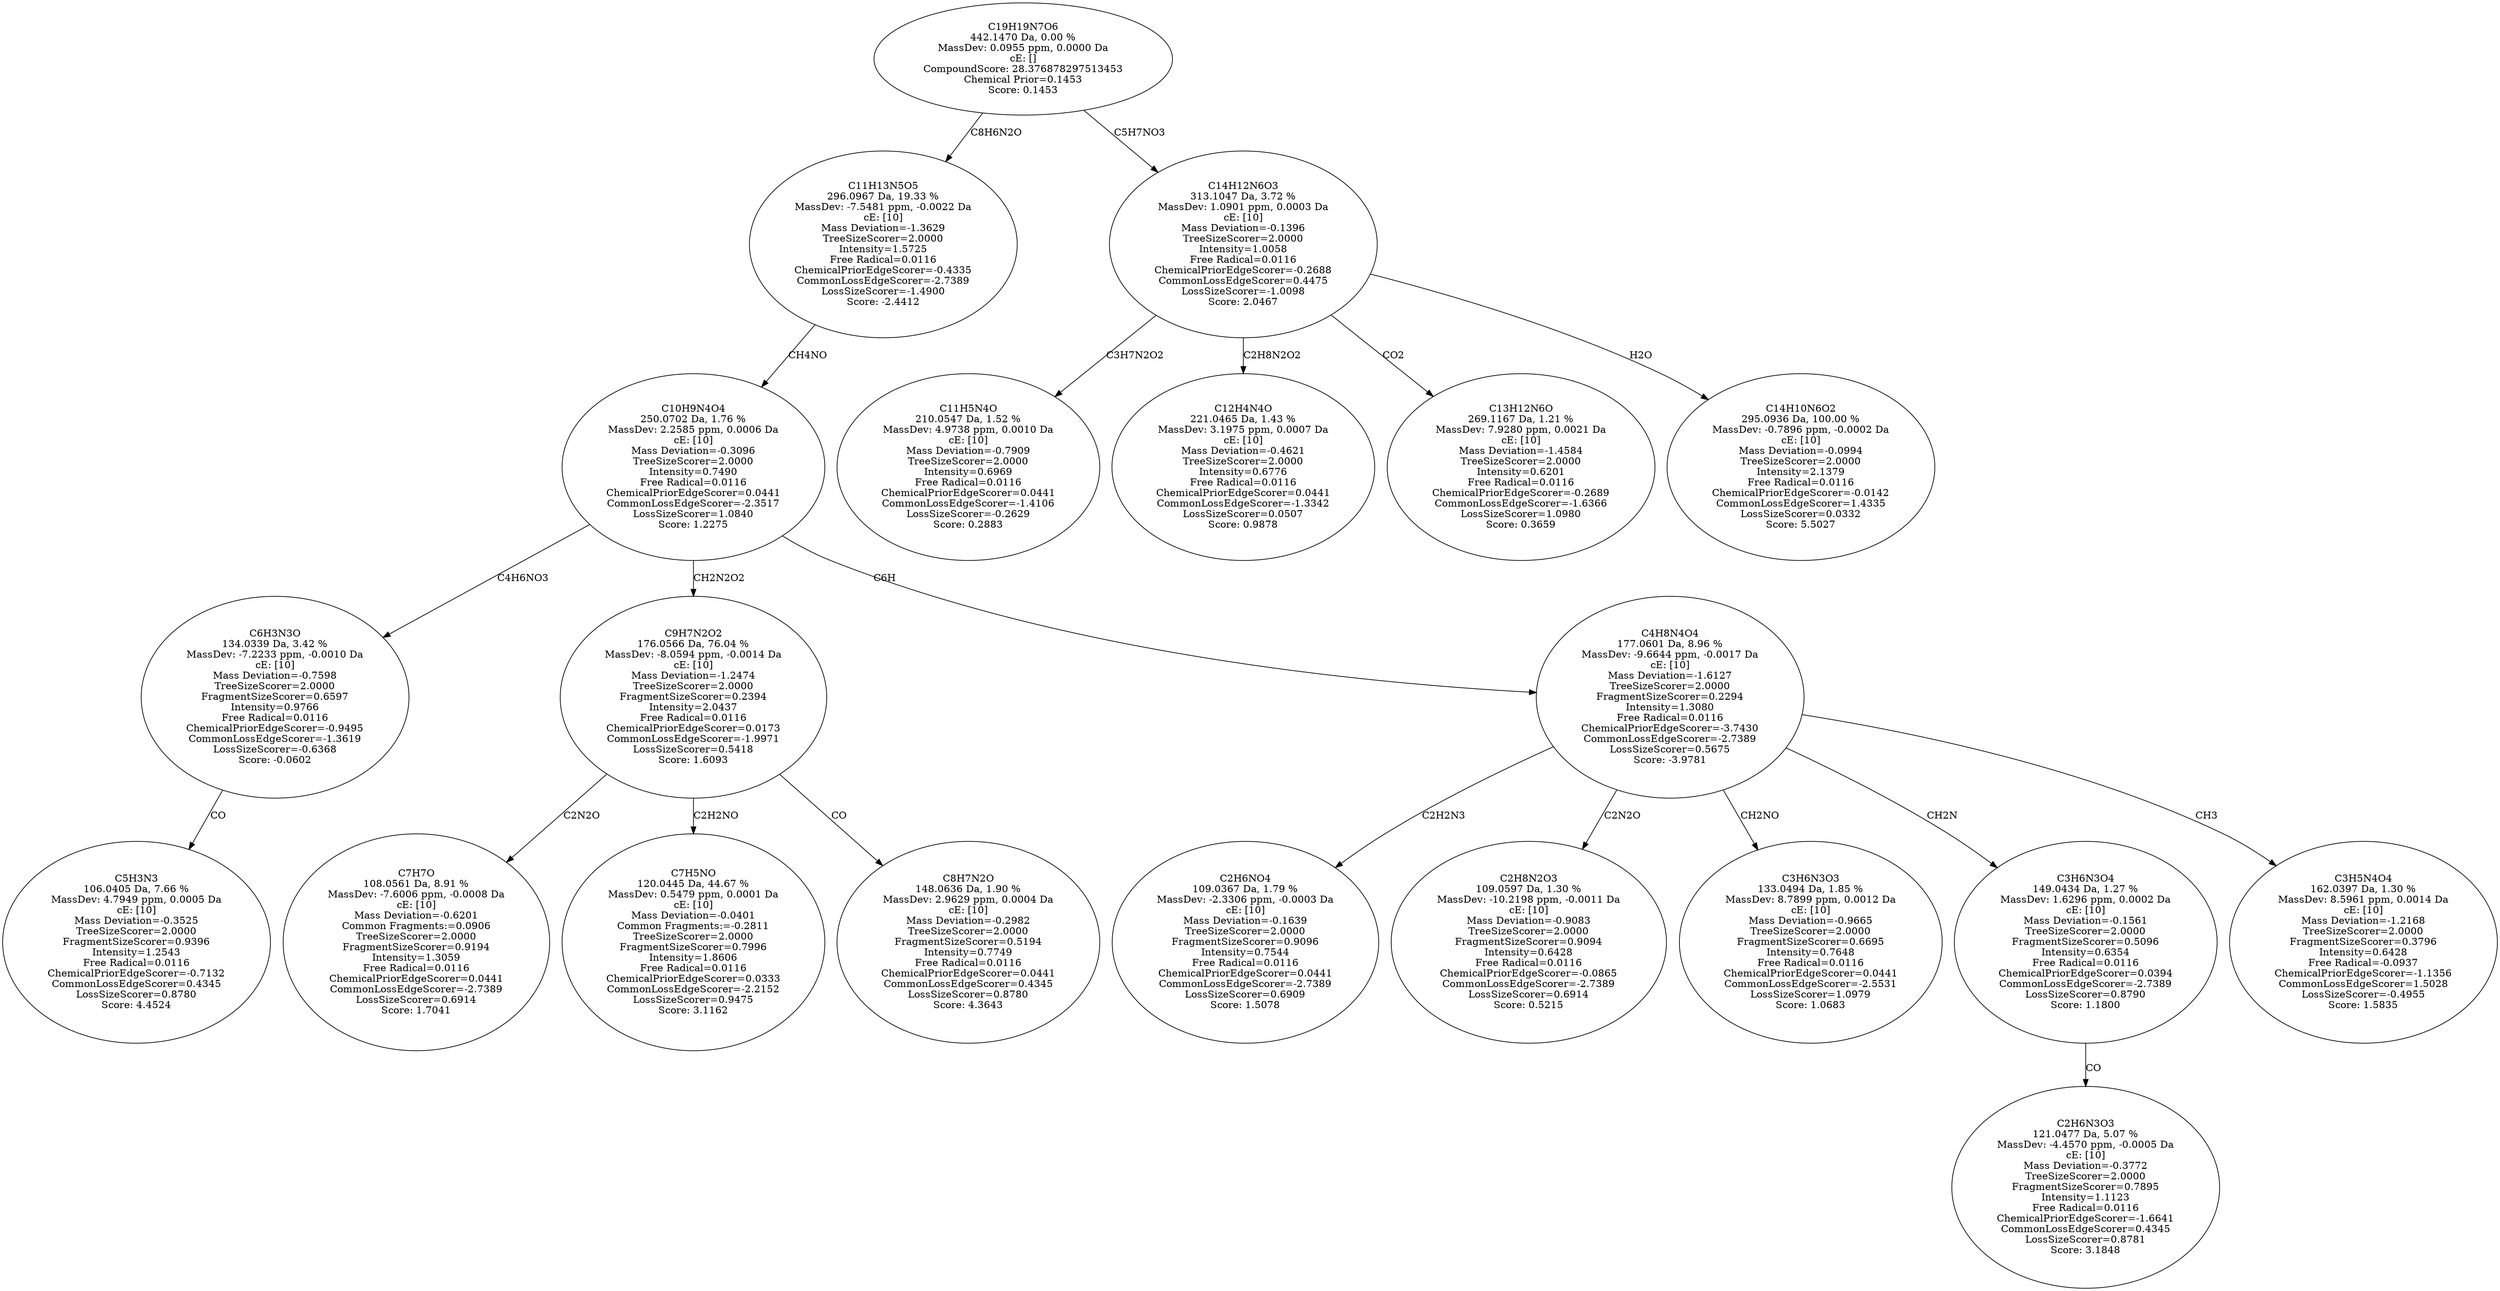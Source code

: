 strict digraph {
v1 [label="C5H3N3\n106.0405 Da, 7.66 %\nMassDev: 4.7949 ppm, 0.0005 Da\ncE: [10]\nMass Deviation=-0.3525\nTreeSizeScorer=2.0000\nFragmentSizeScorer=0.9396\nIntensity=1.2543\nFree Radical=0.0116\nChemicalPriorEdgeScorer=-0.7132\nCommonLossEdgeScorer=0.4345\nLossSizeScorer=0.8780\nScore: 4.4524"];
v2 [label="C6H3N3O\n134.0339 Da, 3.42 %\nMassDev: -7.2233 ppm, -0.0010 Da\ncE: [10]\nMass Deviation=-0.7598\nTreeSizeScorer=2.0000\nFragmentSizeScorer=0.6597\nIntensity=0.9766\nFree Radical=0.0116\nChemicalPriorEdgeScorer=-0.9495\nCommonLossEdgeScorer=-1.3619\nLossSizeScorer=-0.6368\nScore: -0.0602"];
v3 [label="C7H7O\n108.0561 Da, 8.91 %\nMassDev: -7.6006 ppm, -0.0008 Da\ncE: [10]\nMass Deviation=-0.6201\nCommon Fragments:=0.0906\nTreeSizeScorer=2.0000\nFragmentSizeScorer=0.9194\nIntensity=1.3059\nFree Radical=0.0116\nChemicalPriorEdgeScorer=0.0441\nCommonLossEdgeScorer=-2.7389\nLossSizeScorer=0.6914\nScore: 1.7041"];
v4 [label="C7H5NO\n120.0445 Da, 44.67 %\nMassDev: 0.5479 ppm, 0.0001 Da\ncE: [10]\nMass Deviation=-0.0401\nCommon Fragments:=-0.2811\nTreeSizeScorer=2.0000\nFragmentSizeScorer=0.7996\nIntensity=1.8606\nFree Radical=0.0116\nChemicalPriorEdgeScorer=0.0333\nCommonLossEdgeScorer=-2.2152\nLossSizeScorer=0.9475\nScore: 3.1162"];
v5 [label="C8H7N2O\n148.0636 Da, 1.90 %\nMassDev: 2.9629 ppm, 0.0004 Da\ncE: [10]\nMass Deviation=-0.2982\nTreeSizeScorer=2.0000\nFragmentSizeScorer=0.5194\nIntensity=0.7749\nFree Radical=0.0116\nChemicalPriorEdgeScorer=0.0441\nCommonLossEdgeScorer=0.4345\nLossSizeScorer=0.8780\nScore: 4.3643"];
v6 [label="C9H7N2O2\n176.0566 Da, 76.04 %\nMassDev: -8.0594 ppm, -0.0014 Da\ncE: [10]\nMass Deviation=-1.2474\nTreeSizeScorer=2.0000\nFragmentSizeScorer=0.2394\nIntensity=2.0437\nFree Radical=0.0116\nChemicalPriorEdgeScorer=0.0173\nCommonLossEdgeScorer=-1.9971\nLossSizeScorer=0.5418\nScore: 1.6093"];
v7 [label="C2H6NO4\n109.0367 Da, 1.79 %\nMassDev: -2.3306 ppm, -0.0003 Da\ncE: [10]\nMass Deviation=-0.1639\nTreeSizeScorer=2.0000\nFragmentSizeScorer=0.9096\nIntensity=0.7544\nFree Radical=0.0116\nChemicalPriorEdgeScorer=0.0441\nCommonLossEdgeScorer=-2.7389\nLossSizeScorer=0.6909\nScore: 1.5078"];
v8 [label="C2H8N2O3\n109.0597 Da, 1.30 %\nMassDev: -10.2198 ppm, -0.0011 Da\ncE: [10]\nMass Deviation=-0.9083\nTreeSizeScorer=2.0000\nFragmentSizeScorer=0.9094\nIntensity=0.6428\nFree Radical=0.0116\nChemicalPriorEdgeScorer=-0.0865\nCommonLossEdgeScorer=-2.7389\nLossSizeScorer=0.6914\nScore: 0.5215"];
v9 [label="C3H6N3O3\n133.0494 Da, 1.85 %\nMassDev: 8.7899 ppm, 0.0012 Da\ncE: [10]\nMass Deviation=-0.9665\nTreeSizeScorer=2.0000\nFragmentSizeScorer=0.6695\nIntensity=0.7648\nFree Radical=0.0116\nChemicalPriorEdgeScorer=0.0441\nCommonLossEdgeScorer=-2.5531\nLossSizeScorer=1.0979\nScore: 1.0683"];
v10 [label="C2H6N3O3\n121.0477 Da, 5.07 %\nMassDev: -4.4570 ppm, -0.0005 Da\ncE: [10]\nMass Deviation=-0.3772\nTreeSizeScorer=2.0000\nFragmentSizeScorer=0.7895\nIntensity=1.1123\nFree Radical=0.0116\nChemicalPriorEdgeScorer=-1.6641\nCommonLossEdgeScorer=0.4345\nLossSizeScorer=0.8781\nScore: 3.1848"];
v11 [label="C3H6N3O4\n149.0434 Da, 1.27 %\nMassDev: 1.6296 ppm, 0.0002 Da\ncE: [10]\nMass Deviation=-0.1561\nTreeSizeScorer=2.0000\nFragmentSizeScorer=0.5096\nIntensity=0.6354\nFree Radical=0.0116\nChemicalPriorEdgeScorer=0.0394\nCommonLossEdgeScorer=-2.7389\nLossSizeScorer=0.8790\nScore: 1.1800"];
v12 [label="C3H5N4O4\n162.0397 Da, 1.30 %\nMassDev: 8.5961 ppm, 0.0014 Da\ncE: [10]\nMass Deviation=-1.2168\nTreeSizeScorer=2.0000\nFragmentSizeScorer=0.3796\nIntensity=0.6428\nFree Radical=-0.0937\nChemicalPriorEdgeScorer=-1.1356\nCommonLossEdgeScorer=1.5028\nLossSizeScorer=-0.4955\nScore: 1.5835"];
v13 [label="C4H8N4O4\n177.0601 Da, 8.96 %\nMassDev: -9.6644 ppm, -0.0017 Da\ncE: [10]\nMass Deviation=-1.6127\nTreeSizeScorer=2.0000\nFragmentSizeScorer=0.2294\nIntensity=1.3080\nFree Radical=0.0116\nChemicalPriorEdgeScorer=-3.7430\nCommonLossEdgeScorer=-2.7389\nLossSizeScorer=0.5675\nScore: -3.9781"];
v14 [label="C10H9N4O4\n250.0702 Da, 1.76 %\nMassDev: 2.2585 ppm, 0.0006 Da\ncE: [10]\nMass Deviation=-0.3096\nTreeSizeScorer=2.0000\nIntensity=0.7490\nFree Radical=0.0116\nChemicalPriorEdgeScorer=0.0441\nCommonLossEdgeScorer=-2.3517\nLossSizeScorer=1.0840\nScore: 1.2275"];
v15 [label="C11H13N5O5\n296.0967 Da, 19.33 %\nMassDev: -7.5481 ppm, -0.0022 Da\ncE: [10]\nMass Deviation=-1.3629\nTreeSizeScorer=2.0000\nIntensity=1.5725\nFree Radical=0.0116\nChemicalPriorEdgeScorer=-0.4335\nCommonLossEdgeScorer=-2.7389\nLossSizeScorer=-1.4900\nScore: -2.4412"];
v16 [label="C11H5N4O\n210.0547 Da, 1.52 %\nMassDev: 4.9738 ppm, 0.0010 Da\ncE: [10]\nMass Deviation=-0.7909\nTreeSizeScorer=2.0000\nIntensity=0.6969\nFree Radical=0.0116\nChemicalPriorEdgeScorer=0.0441\nCommonLossEdgeScorer=-1.4106\nLossSizeScorer=-0.2629\nScore: 0.2883"];
v17 [label="C12H4N4O\n221.0465 Da, 1.43 %\nMassDev: 3.1975 ppm, 0.0007 Da\ncE: [10]\nMass Deviation=-0.4621\nTreeSizeScorer=2.0000\nIntensity=0.6776\nFree Radical=0.0116\nChemicalPriorEdgeScorer=0.0441\nCommonLossEdgeScorer=-1.3342\nLossSizeScorer=0.0507\nScore: 0.9878"];
v18 [label="C13H12N6O\n269.1167 Da, 1.21 %\nMassDev: 7.9280 ppm, 0.0021 Da\ncE: [10]\nMass Deviation=-1.4584\nTreeSizeScorer=2.0000\nIntensity=0.6201\nFree Radical=0.0116\nChemicalPriorEdgeScorer=-0.2689\nCommonLossEdgeScorer=-1.6366\nLossSizeScorer=1.0980\nScore: 0.3659"];
v19 [label="C14H10N6O2\n295.0936 Da, 100.00 %\nMassDev: -0.7896 ppm, -0.0002 Da\ncE: [10]\nMass Deviation=-0.0994\nTreeSizeScorer=2.0000\nIntensity=2.1379\nFree Radical=0.0116\nChemicalPriorEdgeScorer=-0.0142\nCommonLossEdgeScorer=1.4335\nLossSizeScorer=0.0332\nScore: 5.5027"];
v20 [label="C14H12N6O3\n313.1047 Da, 3.72 %\nMassDev: 1.0901 ppm, 0.0003 Da\ncE: [10]\nMass Deviation=-0.1396\nTreeSizeScorer=2.0000\nIntensity=1.0058\nFree Radical=0.0116\nChemicalPriorEdgeScorer=-0.2688\nCommonLossEdgeScorer=0.4475\nLossSizeScorer=-1.0098\nScore: 2.0467"];
v21 [label="C19H19N7O6\n442.1470 Da, 0.00 %\nMassDev: 0.0955 ppm, 0.0000 Da\ncE: []\nCompoundScore: 28.376878297513453\nChemical Prior=0.1453\nScore: 0.1453"];
v2 -> v1 [label="CO"];
v14 -> v2 [label="C4H6NO3"];
v6 -> v3 [label="C2N2O"];
v6 -> v4 [label="C2H2NO"];
v6 -> v5 [label="CO"];
v14 -> v6 [label="CH2N2O2"];
v13 -> v7 [label="C2H2N3"];
v13 -> v8 [label="C2N2O"];
v13 -> v9 [label="CH2NO"];
v11 -> v10 [label="CO"];
v13 -> v11 [label="CH2N"];
v13 -> v12 [label="CH3"];
v14 -> v13 [label="C6H"];
v15 -> v14 [label="CH4NO"];
v21 -> v15 [label="C8H6N2O"];
v20 -> v16 [label="C3H7N2O2"];
v20 -> v17 [label="C2H8N2O2"];
v20 -> v18 [label="CO2"];
v20 -> v19 [label="H2O"];
v21 -> v20 [label="C5H7NO3"];
}